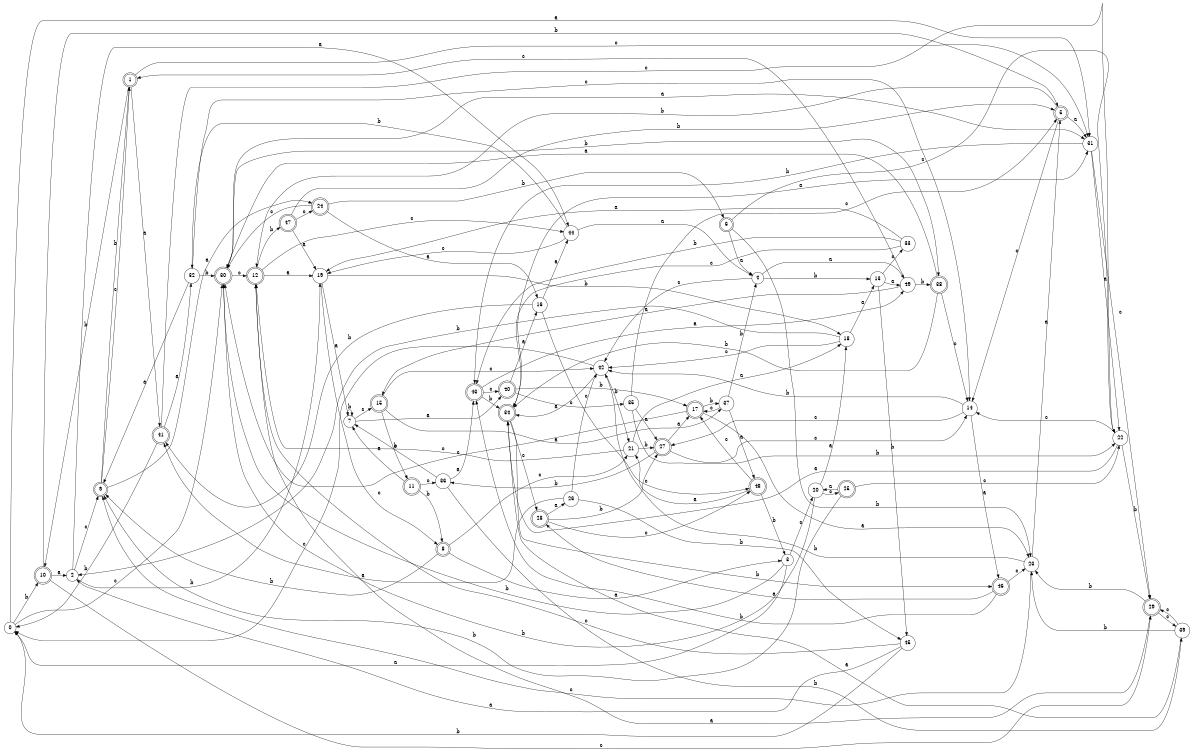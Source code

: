 digraph n40_6 {
__start0 [label="" shape="none"];

rankdir=LR;
size="8,5";

s0 [style="filled", color="black", fillcolor="white" shape="circle", label="0"];
s1 [style="rounded,filled", color="black", fillcolor="white" shape="doublecircle", label="1"];
s2 [style="filled", color="black", fillcolor="white" shape="circle", label="2"];
s3 [style="filled", color="black", fillcolor="white" shape="circle", label="3"];
s4 [style="filled", color="black", fillcolor="white" shape="circle", label="4"];
s5 [style="rounded,filled", color="black", fillcolor="white" shape="doublecircle", label="5"];
s6 [style="rounded,filled", color="black", fillcolor="white" shape="doublecircle", label="6"];
s7 [style="filled", color="black", fillcolor="white" shape="circle", label="7"];
s8 [style="rounded,filled", color="black", fillcolor="white" shape="doublecircle", label="8"];
s9 [style="rounded,filled", color="black", fillcolor="white" shape="doublecircle", label="9"];
s10 [style="rounded,filled", color="black", fillcolor="white" shape="doublecircle", label="10"];
s11 [style="rounded,filled", color="black", fillcolor="white" shape="doublecircle", label="11"];
s12 [style="rounded,filled", color="black", fillcolor="white" shape="doublecircle", label="12"];
s13 [style="filled", color="black", fillcolor="white" shape="circle", label="13"];
s14 [style="filled", color="black", fillcolor="white" shape="circle", label="14"];
s15 [style="rounded,filled", color="black", fillcolor="white" shape="doublecircle", label="15"];
s16 [style="filled", color="black", fillcolor="white" shape="circle", label="16"];
s17 [style="rounded,filled", color="black", fillcolor="white" shape="doublecircle", label="17"];
s18 [style="filled", color="black", fillcolor="white" shape="circle", label="18"];
s19 [style="filled", color="black", fillcolor="white" shape="circle", label="19"];
s20 [style="filled", color="black", fillcolor="white" shape="circle", label="20"];
s21 [style="filled", color="black", fillcolor="white" shape="circle", label="21"];
s22 [style="filled", color="black", fillcolor="white" shape="circle", label="22"];
s23 [style="filled", color="black", fillcolor="white" shape="circle", label="23"];
s24 [style="rounded,filled", color="black", fillcolor="white" shape="doublecircle", label="24"];
s25 [style="rounded,filled", color="black", fillcolor="white" shape="doublecircle", label="25"];
s26 [style="filled", color="black", fillcolor="white" shape="circle", label="26"];
s27 [style="rounded,filled", color="black", fillcolor="white" shape="doublecircle", label="27"];
s28 [style="rounded,filled", color="black", fillcolor="white" shape="doublecircle", label="28"];
s29 [style="rounded,filled", color="black", fillcolor="white" shape="doublecircle", label="29"];
s30 [style="rounded,filled", color="black", fillcolor="white" shape="doublecircle", label="30"];
s31 [style="filled", color="black", fillcolor="white" shape="circle", label="31"];
s32 [style="filled", color="black", fillcolor="white" shape="circle", label="32"];
s33 [style="filled", color="black", fillcolor="white" shape="circle", label="33"];
s34 [style="rounded,filled", color="black", fillcolor="white" shape="doublecircle", label="34"];
s35 [style="filled", color="black", fillcolor="white" shape="circle", label="35"];
s36 [style="filled", color="black", fillcolor="white" shape="circle", label="36"];
s37 [style="filled", color="black", fillcolor="white" shape="circle", label="37"];
s38 [style="rounded,filled", color="black", fillcolor="white" shape="doublecircle", label="38"];
s39 [style="filled", color="black", fillcolor="white" shape="circle", label="39"];
s40 [style="rounded,filled", color="black", fillcolor="white" shape="doublecircle", label="40"];
s41 [style="rounded,filled", color="black", fillcolor="white" shape="doublecircle", label="41"];
s42 [style="filled", color="black", fillcolor="white" shape="circle", label="42"];
s43 [style="rounded,filled", color="black", fillcolor="white" shape="doublecircle", label="43"];
s44 [style="filled", color="black", fillcolor="white" shape="circle", label="44"];
s45 [style="filled", color="black", fillcolor="white" shape="circle", label="45"];
s46 [style="rounded,filled", color="black", fillcolor="white" shape="doublecircle", label="46"];
s47 [style="rounded,filled", color="black", fillcolor="white" shape="doublecircle", label="47"];
s48 [style="rounded,filled", color="black", fillcolor="white" shape="doublecircle", label="48"];
s49 [style="filled", color="black", fillcolor="white" shape="circle", label="49"];
s0 -> s31 [label="a"];
s0 -> s10 [label="b"];
s0 -> s30 [label="c"];
s1 -> s41 [label="a"];
s1 -> s10 [label="b"];
s1 -> s31 [label="c"];
s2 -> s44 [label="a"];
s2 -> s19 [label="b"];
s2 -> s9 [label="c"];
s3 -> s0 [label="a"];
s3 -> s30 [label="b"];
s3 -> s20 [label="c"];
s4 -> s49 [label="a"];
s4 -> s13 [label="b"];
s4 -> s42 [label="c"];
s5 -> s31 [label="a"];
s5 -> s12 [label="b"];
s5 -> s14 [label="c"];
s6 -> s4 [label="a"];
s6 -> s23 [label="b"];
s6 -> s22 [label="c"];
s7 -> s40 [label="a"];
s7 -> s7 [label="b"];
s7 -> s15 [label="c"];
s8 -> s3 [label="a"];
s8 -> s9 [label="b"];
s8 -> s21 [label="c"];
s9 -> s24 [label="a"];
s9 -> s1 [label="b"];
s9 -> s1 [label="c"];
s10 -> s2 [label="a"];
s10 -> s5 [label="b"];
s10 -> s29 [label="c"];
s11 -> s7 [label="a"];
s11 -> s8 [label="b"];
s11 -> s36 [label="c"];
s12 -> s19 [label="a"];
s12 -> s47 [label="b"];
s12 -> s44 [label="c"];
s13 -> s49 [label="a"];
s13 -> s45 [label="b"];
s13 -> s33 [label="c"];
s14 -> s46 [label="a"];
s14 -> s42 [label="b"];
s14 -> s27 [label="c"];
s15 -> s37 [label="a"];
s15 -> s11 [label="b"];
s15 -> s42 [label="c"];
s16 -> s44 [label="a"];
s16 -> s41 [label="b"];
s16 -> s48 [label="c"];
s17 -> s23 [label="a"];
s17 -> s37 [label="b"];
s17 -> s30 [label="c"];
s18 -> s13 [label="a"];
s18 -> s2 [label="b"];
s18 -> s42 [label="c"];
s19 -> s7 [label="a"];
s19 -> s18 [label="b"];
s19 -> s8 [label="c"];
s20 -> s18 [label="a"];
s20 -> s30 [label="b"];
s20 -> s25 [label="c"];
s21 -> s18 [label="a"];
s21 -> s27 [label="b"];
s21 -> s12 [label="c"];
s22 -> s34 [label="a"];
s22 -> s29 [label="b"];
s22 -> s14 [label="c"];
s23 -> s5 [label="a"];
s23 -> s42 [label="b"];
s23 -> s9 [label="c"];
s24 -> s16 [label="a"];
s24 -> s6 [label="b"];
s24 -> s30 [label="c"];
s25 -> s20 [label="a"];
s25 -> s9 [label="b"];
s25 -> s22 [label="c"];
s26 -> s41 [label="a"];
s26 -> s45 [label="b"];
s26 -> s42 [label="c"];
s27 -> s17 [label="a"];
s27 -> s36 [label="b"];
s27 -> s14 [label="c"];
s28 -> s26 [label="a"];
s28 -> s27 [label="b"];
s28 -> s48 [label="c"];
s29 -> s12 [label="a"];
s29 -> s23 [label="b"];
s29 -> s39 [label="c"];
s30 -> s31 [label="a"];
s30 -> s38 [label="b"];
s30 -> s12 [label="c"];
s31 -> s22 [label="a"];
s31 -> s43 [label="b"];
s31 -> s29 [label="c"];
s32 -> s9 [label="a"];
s32 -> s30 [label="b"];
s32 -> s14 [label="c"];
s33 -> s19 [label="a"];
s33 -> s43 [label="b"];
s33 -> s34 [label="c"];
s34 -> s31 [label="a"];
s34 -> s46 [label="b"];
s34 -> s28 [label="c"];
s35 -> s27 [label="a"];
s35 -> s22 [label="b"];
s35 -> s5 [label="c"];
s36 -> s43 [label="a"];
s36 -> s39 [label="b"];
s36 -> s7 [label="c"];
s37 -> s48 [label="a"];
s37 -> s4 [label="b"];
s37 -> s17 [label="c"];
s38 -> s30 [label="a"];
s38 -> s34 [label="b"];
s38 -> s14 [label="c"];
s39 -> s34 [label="a"];
s39 -> s23 [label="b"];
s39 -> s29 [label="c"];
s40 -> s16 [label="a"];
s40 -> s17 [label="b"];
s40 -> s35 [label="c"];
s41 -> s32 [label="a"];
s41 -> s0 [label="b"];
s41 -> s22 [label="c"];
s42 -> s34 [label="a"];
s42 -> s21 [label="b"];
s42 -> s0 [label="c"];
s43 -> s49 [label="a"];
s43 -> s34 [label="b"];
s43 -> s40 [label="c"];
s44 -> s4 [label="a"];
s44 -> s32 [label="b"];
s44 -> s19 [label="c"];
s45 -> s2 [label="a"];
s45 -> s0 [label="b"];
s45 -> s12 [label="c"];
s46 -> s28 [label="a"];
s46 -> s43 [label="b"];
s46 -> s23 [label="c"];
s47 -> s19 [label="a"];
s47 -> s5 [label="b"];
s47 -> s24 [label="c"];
s48 -> s21 [label="a"];
s48 -> s3 [label="b"];
s48 -> s17 [label="c"];
s49 -> s15 [label="a"];
s49 -> s38 [label="b"];
s49 -> s1 [label="c"];

}
